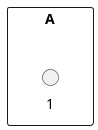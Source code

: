 {
  "sha1": "8yiaef6gzesd0unm7h780m8xpgvfd6f",
  "insertion": {
    "when": "2024-05-30T20:48:21.558Z",
    "user": "plantuml@gmail.com"
  }
}
@startuml
rectangle "A" as A {
	 !define DEF_1 DEFINITION
	 circle "1" as DEF_1

	 !define DEF_2 DEFINITION
	 circle "2" as DEF_2
}
@enduml
